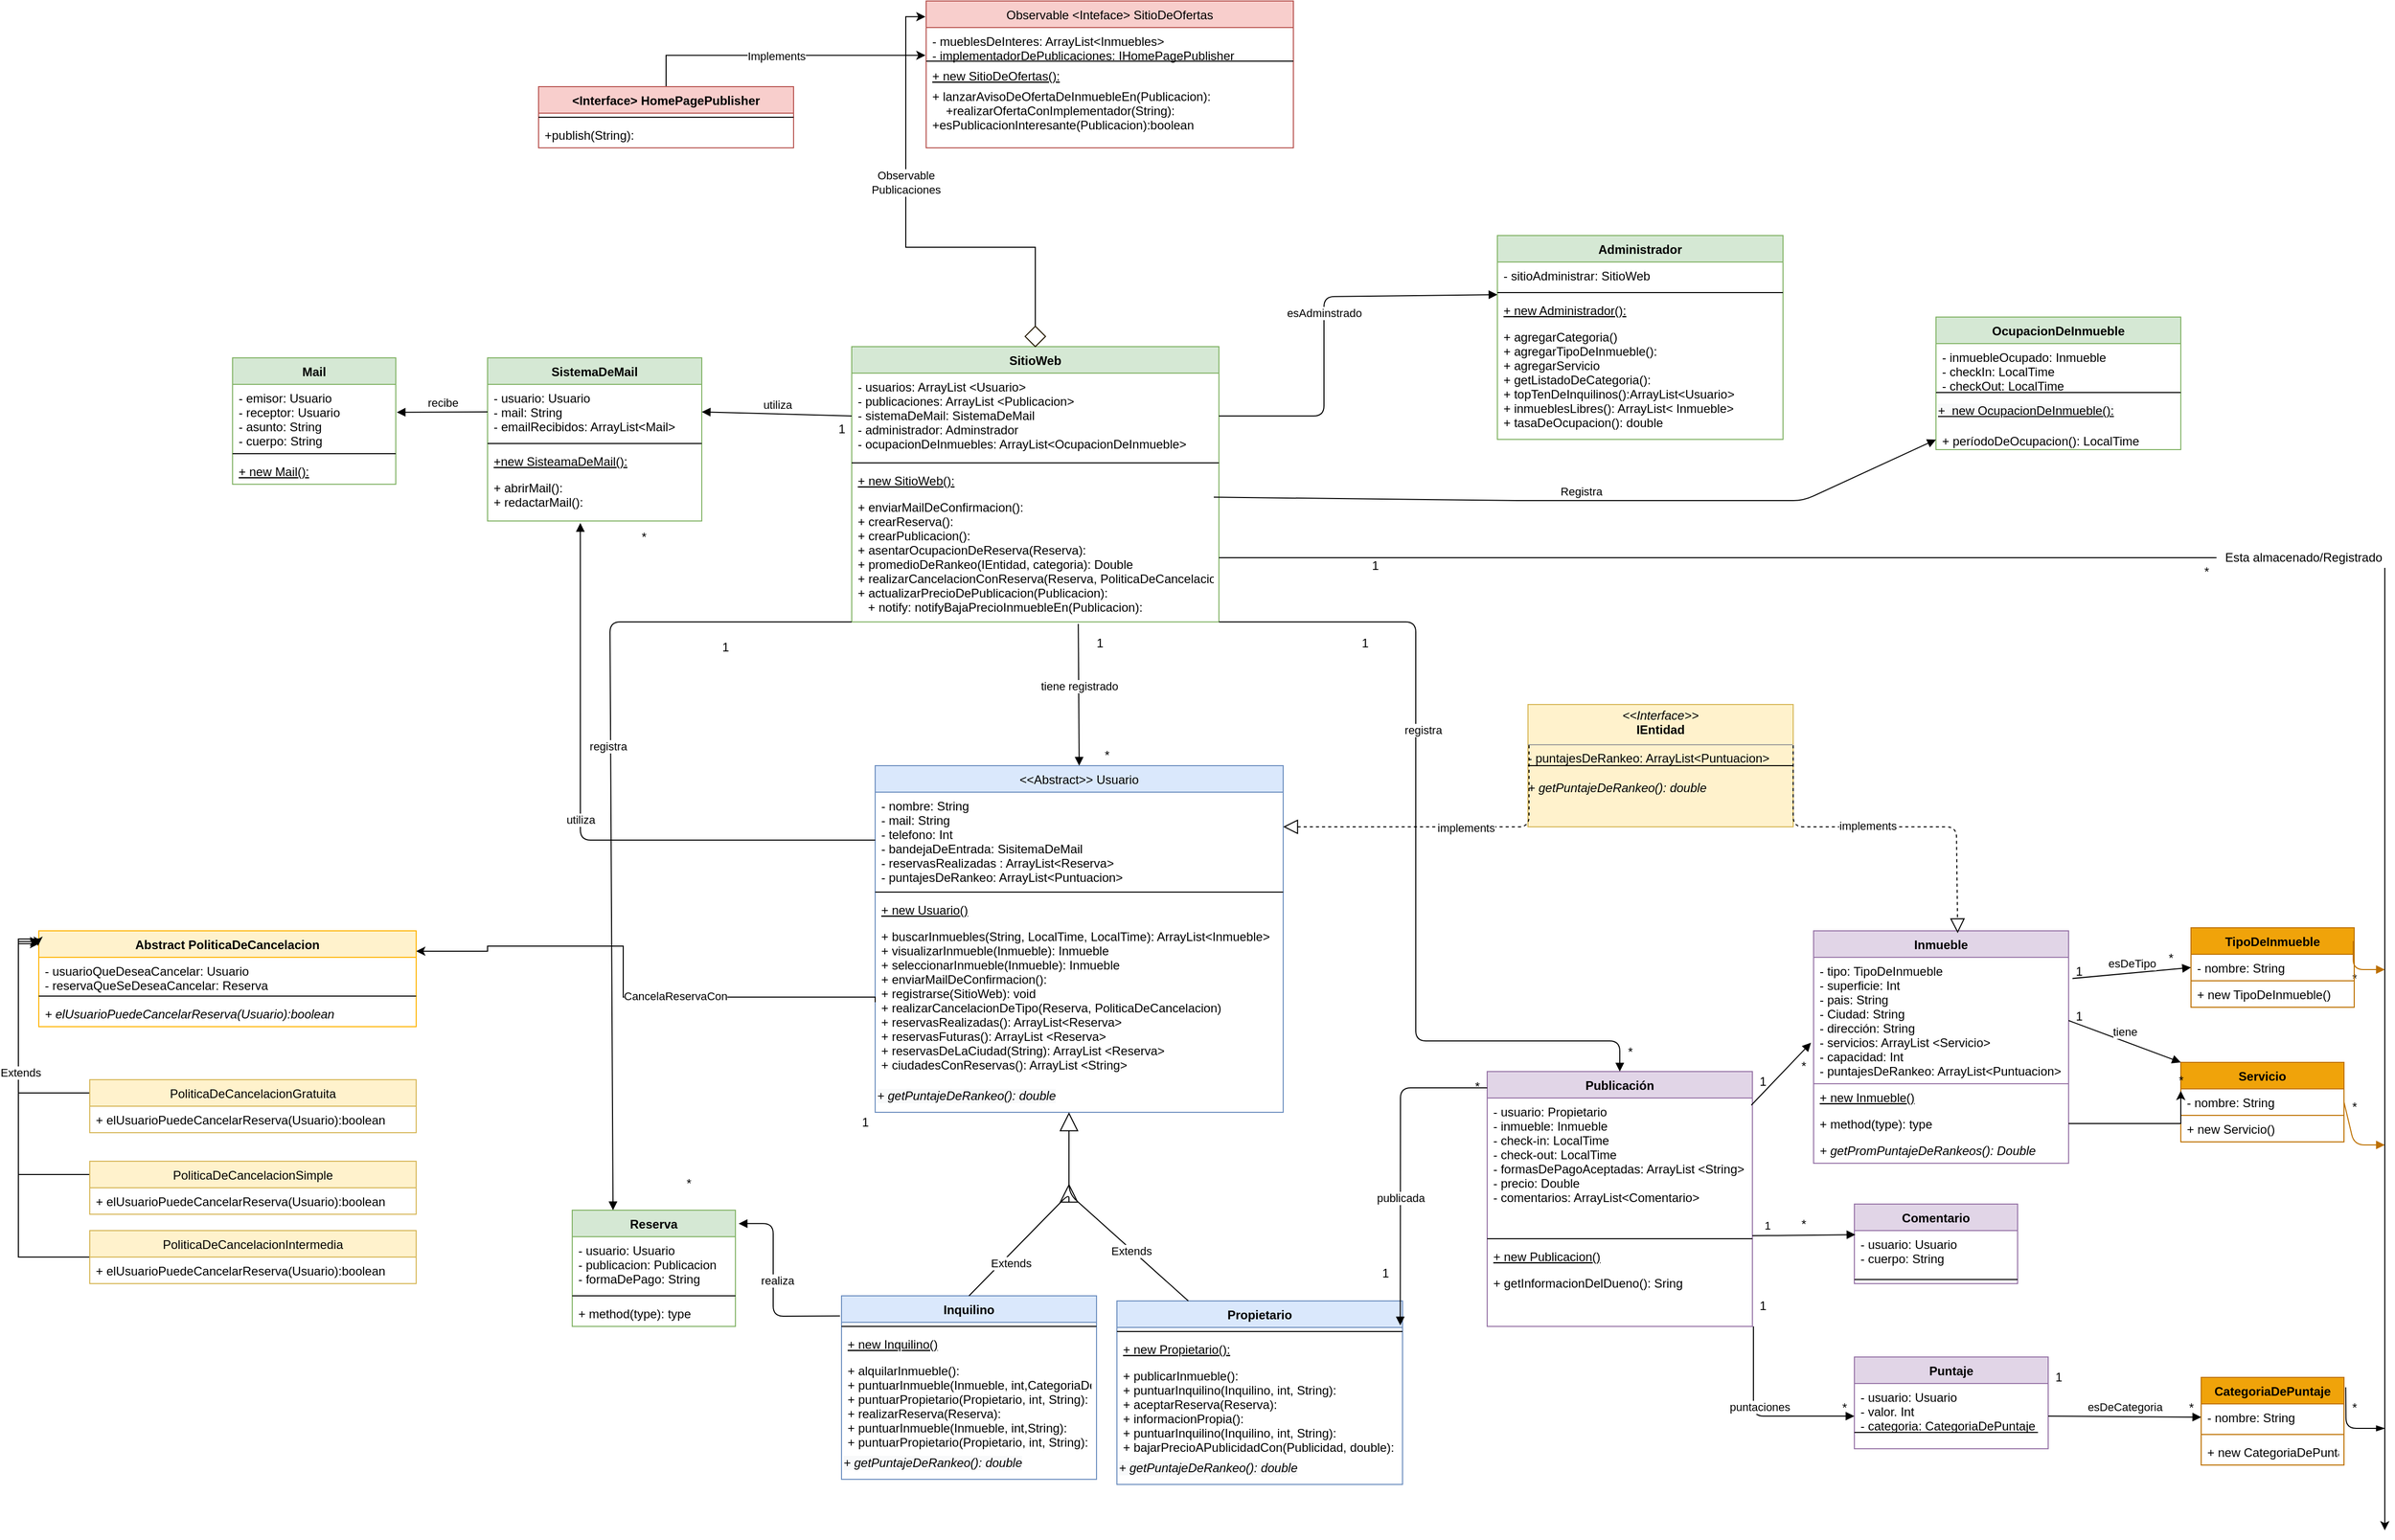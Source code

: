 <mxfile version="14.6.13" type="device"><diagram id="uB23s3NwJfrImTZS66Zz" name="Page-1"><mxGraphModel dx="2986" dy="1729" grid="1" gridSize="10" guides="1" tooltips="1" connect="1" arrows="1" fold="1" page="1" pageScale="1" pageWidth="827" pageHeight="1169" math="0" shadow="0"><root><mxCell id="0"/><mxCell id="1" parent="0"/><mxCell id="x85z5-k90U5LZ10ucAbk-1" value="&lt;&lt;Abstract&gt;&gt; Usuario" style="swimlane;fontStyle=0;align=center;verticalAlign=top;childLayout=stackLayout;horizontal=1;startSize=26;horizontalStack=0;resizeParent=1;resizeParentMax=0;resizeLast=0;collapsible=1;marginBottom=0;fillColor=#dae8fc;strokeColor=#6c8ebf;" parent="1" vertex="1"><mxGeometry x="-680" y="180" width="400" height="340" as="geometry"/></mxCell><mxCell id="x85z5-k90U5LZ10ucAbk-2" value="- nombre: String&#10;- mail: String&#10;- telefono: Int&#10;- bandejaDeEntrada: SisitemaDeMail&#10;- reservasRealizadas : ArrayList&lt;Reserva&gt;&#10;- puntajesDeRankeo: ArrayList&lt;Puntuacion&gt;" style="text;strokeColor=none;fillColor=none;align=left;verticalAlign=top;spacingLeft=4;spacingRight=4;overflow=hidden;rotatable=0;points=[[0,0.5],[1,0.5]];portConstraint=eastwest;" parent="x85z5-k90U5LZ10ucAbk-1" vertex="1"><mxGeometry y="26" width="400" height="94" as="geometry"/></mxCell><mxCell id="x85z5-k90U5LZ10ucAbk-3" value="" style="line;strokeWidth=1;fillColor=none;align=left;verticalAlign=middle;spacingTop=-1;spacingLeft=3;spacingRight=3;rotatable=0;labelPosition=right;points=[];portConstraint=eastwest;" parent="x85z5-k90U5LZ10ucAbk-1" vertex="1"><mxGeometry y="120" width="400" height="8" as="geometry"/></mxCell><mxCell id="x85z5-k90U5LZ10ucAbk-41" value="+ new Usuario()" style="text;strokeColor=none;fillColor=none;align=left;verticalAlign=top;spacingLeft=4;spacingRight=4;overflow=hidden;rotatable=0;points=[[0,0.5],[1,0.5]];portConstraint=eastwest;fontStyle=4" parent="x85z5-k90U5LZ10ucAbk-1" vertex="1"><mxGeometry y="128" width="400" height="26" as="geometry"/></mxCell><mxCell id="x85z5-k90U5LZ10ucAbk-4" value="+ buscarInmuebles(String, LocalTime, LocalTime): ArrayList&lt;Inmueble&gt;&#10;+ visualizarInmueble(Inmueble): Inmueble&#10;+ seleccionarInmueble(Inmueble): Inmueble&#10;+ enviarMailDeConfirmacion():&#10;+ registrarse(SitioWeb): void&#10;+ realizarCancelacionDeTipo(Reserva, PoliticaDeCancelacion)&#10;+ reservasRealizadas(): ArrayList&lt;Reserva&gt;&#10;+ reservasFuturas(): ArrayList &lt;Reserva&gt; &#10;+ reservasDeLaCiudad(String): ArrayList &lt;Reserva&gt;&#10;+ ciudadesConReservas(): ArrayList &lt;String&gt;&#10;" style="text;align=left;verticalAlign=top;spacingLeft=4;spacingRight=4;overflow=hidden;rotatable=0;points=[[0,0.5],[1,0.5]];portConstraint=eastwest;fontStyle=0;" parent="x85z5-k90U5LZ10ucAbk-1" vertex="1"><mxGeometry y="154" width="400" height="156" as="geometry"/></mxCell><mxCell id="BE8EK2p7xxORTafPkoTY-55" value="&lt;i style=&quot;color: rgb(0 , 0 , 0) ; font-family: &amp;#34;helvetica&amp;#34; ; font-size: 12px ; font-weight: 400 ; letter-spacing: normal ; text-align: left ; text-indent: 0px ; text-transform: none ; word-spacing: 0px ; background-color: rgb(248 , 249 , 250)&quot;&gt;+ getPuntajeDeRankeo(): double&lt;/i&gt;" style="text;whiteSpace=wrap;html=1;fontColor=#000000;" parent="x85z5-k90U5LZ10ucAbk-1" vertex="1"><mxGeometry y="310" width="400" height="30" as="geometry"/></mxCell><mxCell id="BE8EK2p7xxORTafPkoTY-32" style="edgeStyle=orthogonalEdgeStyle;rounded=0;orthogonalLoop=1;jettySize=auto;html=1;entryX=-0.002;entryY=0.107;entryDx=0;entryDy=0;entryPerimeter=0;" parent="1" source="x85z5-k90U5LZ10ucAbk-5" target="BE8EK2p7xxORTafPkoTY-22" edge="1"><mxGeometry relative="1" as="geometry"/></mxCell><mxCell id="BE8EK2p7xxORTafPkoTY-33" value="Observable&lt;br&gt;Publicaciones" style="edgeLabel;html=1;align=center;verticalAlign=middle;resizable=0;points=[];" parent="BE8EK2p7xxORTafPkoTY-32" vertex="1" connectable="0"><mxGeometry x="0.228" relative="1" as="geometry"><mxPoint as="offset"/></mxGeometry></mxCell><mxCell id="x85z5-k90U5LZ10ucAbk-5" value="SitioWeb" style="swimlane;fontStyle=1;align=center;verticalAlign=top;childLayout=stackLayout;horizontal=1;startSize=26;horizontalStack=0;resizeParent=1;resizeParentMax=0;resizeLast=0;collapsible=1;marginBottom=0;fillColor=#d5e8d4;strokeColor=#82b366;" parent="1" vertex="1"><mxGeometry x="-703" y="-231" width="360" height="270" as="geometry"/></mxCell><mxCell id="x85z5-k90U5LZ10ucAbk-6" value="- usuarios: ArrayList &lt;Usuario&gt;&#10;- publicaciones: ArrayList &lt;Publicacion&gt;&#10;- sistemaDeMail: SistemaDeMail&#10;- administrador: Adminstrador&#10;- ocupacionDeInmuebles: ArrayList&lt;OcupacionDeInmueble&gt;" style="text;strokeColor=none;fillColor=none;align=left;verticalAlign=top;spacingLeft=4;spacingRight=4;overflow=hidden;rotatable=0;points=[[0,0.5],[1,0.5]];portConstraint=eastwest;" parent="x85z5-k90U5LZ10ucAbk-5" vertex="1"><mxGeometry y="26" width="360" height="84" as="geometry"/></mxCell><mxCell id="x85z5-k90U5LZ10ucAbk-7" value="" style="line;strokeWidth=1;fillColor=none;align=left;verticalAlign=middle;spacingTop=-1;spacingLeft=3;spacingRight=3;rotatable=0;labelPosition=right;points=[];portConstraint=eastwest;" parent="x85z5-k90U5LZ10ucAbk-5" vertex="1"><mxGeometry y="110" width="360" height="8" as="geometry"/></mxCell><mxCell id="x85z5-k90U5LZ10ucAbk-8" value="+ new SitioWeb():" style="text;strokeColor=none;fillColor=none;align=left;verticalAlign=top;spacingLeft=4;spacingRight=4;overflow=hidden;rotatable=0;points=[[0,0.5],[1,0.5]];portConstraint=eastwest;fontStyle=4" parent="x85z5-k90U5LZ10ucAbk-5" vertex="1"><mxGeometry y="118" width="360" height="26" as="geometry"/></mxCell><mxCell id="e5Mt1c2h35ufvOM7VHVD-1" value="+ enviarMailDeConfirmacion():&#10;+ crearReserva():&#10;+ crearPublicacion():&#10;+ asentarOcupacionDeReserva(Reserva):&#10;+ promedioDeRankeo(IEntidad, categoria): Double&#10;+ realizarCancelacionConReserva(Reserva, PoliticaDeCancelacion):&#10;+ actualizarPrecioDePublicacion(Publicacion):&#10;   + notify: notifyBajaPrecioInmuebleEn(Publicacion):" style="text;strokeColor=none;fillColor=none;align=left;verticalAlign=top;spacingLeft=4;spacingRight=4;overflow=hidden;rotatable=0;points=[[0,0.5],[1,0.5]];portConstraint=eastwest;" parent="x85z5-k90U5LZ10ucAbk-5" vertex="1"><mxGeometry y="144" width="360" height="126" as="geometry"/></mxCell><mxCell id="x85z5-k90U5LZ10ucAbk-13" value="Inquilino" style="swimlane;fontStyle=1;align=center;verticalAlign=top;childLayout=stackLayout;horizontal=1;startSize=26;horizontalStack=0;resizeParent=1;resizeParentMax=0;resizeLast=0;collapsible=1;marginBottom=0;fillColor=#dae8fc;strokeColor=#6c8ebf;" parent="1" vertex="1"><mxGeometry x="-713" y="700" width="250" height="180" as="geometry"/></mxCell><mxCell id="x85z5-k90U5LZ10ucAbk-15" value="" style="line;strokeWidth=1;fillColor=none;align=left;verticalAlign=middle;spacingTop=-1;spacingLeft=3;spacingRight=3;rotatable=0;labelPosition=right;points=[];portConstraint=eastwest;" parent="x85z5-k90U5LZ10ucAbk-13" vertex="1"><mxGeometry y="26" width="250" height="8" as="geometry"/></mxCell><mxCell id="x85z5-k90U5LZ10ucAbk-40" value="+ new Inquilino()" style="text;strokeColor=none;fillColor=none;align=left;verticalAlign=top;spacingLeft=4;spacingRight=4;overflow=hidden;rotatable=0;points=[[0,0.5],[1,0.5]];portConstraint=eastwest;fontStyle=4" parent="x85z5-k90U5LZ10ucAbk-13" vertex="1"><mxGeometry y="34" width="250" height="26" as="geometry"/></mxCell><mxCell id="x85z5-k90U5LZ10ucAbk-16" value="+ alquilarInmueble():&#10;+ puntuarInmueble(Inmueble, int,CategoriaDePuntaje):&#10;+ puntuarPropietario(Propietario, int, String):&#10;+ realizarReserva(Reserva):&#10;+ puntuarInmueble(Inmueble, int,String):&#10;+ puntuarPropietario(Propietario, int, String):&#10;" style="text;strokeColor=none;fillColor=none;align=left;verticalAlign=top;spacingLeft=4;spacingRight=4;overflow=hidden;rotatable=0;points=[[0,0.5],[1,0.5]];portConstraint=eastwest;" parent="x85z5-k90U5LZ10ucAbk-13" vertex="1"><mxGeometry y="60" width="250" height="90" as="geometry"/></mxCell><mxCell id="BE8EK2p7xxORTafPkoTY-56" value="&lt;i style=&quot;color: rgb(0 , 0 , 0) ; font-family: &amp;#34;helvetica&amp;#34; ; font-size: 12px ; font-weight: 400 ; letter-spacing: normal ; text-align: left ; text-indent: 0px ; text-transform: none ; word-spacing: 0px ; background-color: rgb(248 , 249 , 250)&quot;&gt;+ getPuntajeDeRankeo(): double&lt;/i&gt;" style="text;whiteSpace=wrap;html=1;fontColor=#000000;" parent="x85z5-k90U5LZ10ucAbk-13" vertex="1"><mxGeometry y="150" width="250" height="30" as="geometry"/></mxCell><mxCell id="x85z5-k90U5LZ10ucAbk-17" value="Propietario" style="swimlane;fontStyle=1;align=center;verticalAlign=top;childLayout=stackLayout;horizontal=1;startSize=26;horizontalStack=0;resizeParent=1;resizeParentMax=0;resizeLast=0;collapsible=1;marginBottom=0;fillColor=#dae8fc;strokeColor=#6c8ebf;" parent="1" vertex="1"><mxGeometry x="-443" y="705" width="280" height="180" as="geometry"/></mxCell><mxCell id="x85z5-k90U5LZ10ucAbk-19" value="" style="line;strokeWidth=1;fillColor=none;align=left;verticalAlign=middle;spacingTop=-1;spacingLeft=3;spacingRight=3;rotatable=0;labelPosition=right;points=[];portConstraint=eastwest;" parent="x85z5-k90U5LZ10ucAbk-17" vertex="1"><mxGeometry y="26" width="280" height="8" as="geometry"/></mxCell><mxCell id="x85z5-k90U5LZ10ucAbk-39" value="+ new Propietario():" style="text;strokeColor=none;fillColor=none;align=left;verticalAlign=top;spacingLeft=4;spacingRight=4;overflow=hidden;rotatable=0;points=[[0,0.5],[1,0.5]];portConstraint=eastwest;fontStyle=4" parent="x85z5-k90U5LZ10ucAbk-17" vertex="1"><mxGeometry y="34" width="280" height="26" as="geometry"/></mxCell><mxCell id="x85z5-k90U5LZ10ucAbk-20" value="+ publicarInmueble():&#10;+ puntuarInquilino(Inquilino, int, String):&#10;+ aceptarReserva(Reserva):&#10;+ informacionPropia():&#10;+ puntuarInquilino(Inquilino, int, String):&#10;+ bajarPrecioAPublicidadCon(Publicidad, double):&#10;" style="text;strokeColor=none;fillColor=none;align=left;verticalAlign=top;spacingLeft=4;spacingRight=4;overflow=hidden;rotatable=0;points=[[0,0.5],[1,0.5]];portConstraint=eastwest;" parent="x85z5-k90U5LZ10ucAbk-17" vertex="1"><mxGeometry y="60" width="280" height="90" as="geometry"/></mxCell><mxCell id="BE8EK2p7xxORTafPkoTY-57" value="&lt;i style=&quot;color: rgb(0 , 0 , 0) ; font-family: &amp;#34;helvetica&amp;#34; ; font-size: 12px ; font-weight: 400 ; letter-spacing: normal ; text-align: left ; text-indent: 0px ; text-transform: none ; word-spacing: 0px ; background-color: rgb(248 , 249 , 250)&quot;&gt;+ getPuntajeDeRankeo(): double&lt;/i&gt;" style="text;whiteSpace=wrap;html=1;fontColor=#000000;" parent="x85z5-k90U5LZ10ucAbk-17" vertex="1"><mxGeometry y="150" width="280" height="30" as="geometry"/></mxCell><mxCell id="x85z5-k90U5LZ10ucAbk-22" value="Publicación" style="swimlane;fontStyle=1;align=center;verticalAlign=top;childLayout=stackLayout;horizontal=1;startSize=26;horizontalStack=0;resizeParent=1;resizeParentMax=0;resizeLast=0;collapsible=1;marginBottom=0;fillColor=#e1d5e7;strokeColor=#9673a6;" parent="1" vertex="1"><mxGeometry x="-80" y="480" width="260" height="250" as="geometry"/></mxCell><mxCell id="x85z5-k90U5LZ10ucAbk-23" value="- usuario: Propietario&#10;- inmueble: Inmueble&#10;- check-in: LocalTime&#10;- check-out: LocalTime&#10;- formasDePagoAceptadas: ArrayList &lt;String&gt;&#10;- precio: Double&#10;- comentarios: ArrayList&lt;Comentario&gt;&#10;" style="text;strokeColor=none;fillColor=none;align=left;verticalAlign=top;spacingLeft=4;spacingRight=4;overflow=hidden;rotatable=0;points=[[0,0.5],[1,0.5]];portConstraint=eastwest;" parent="x85z5-k90U5LZ10ucAbk-22" vertex="1"><mxGeometry y="26" width="260" height="134" as="geometry"/></mxCell><mxCell id="x85z5-k90U5LZ10ucAbk-24" value="" style="line;strokeWidth=1;fillColor=none;align=left;verticalAlign=middle;spacingTop=-1;spacingLeft=3;spacingRight=3;rotatable=0;labelPosition=right;points=[];portConstraint=eastwest;" parent="x85z5-k90U5LZ10ucAbk-22" vertex="1"><mxGeometry y="160" width="260" height="8" as="geometry"/></mxCell><mxCell id="x85z5-k90U5LZ10ucAbk-25" value="+ new Publicacion()" style="text;strokeColor=none;fillColor=none;align=left;verticalAlign=top;spacingLeft=4;spacingRight=4;overflow=hidden;rotatable=0;points=[[0,0.5],[1,0.5]];portConstraint=eastwest;fontStyle=4" parent="x85z5-k90U5LZ10ucAbk-22" vertex="1"><mxGeometry y="168" width="260" height="26" as="geometry"/></mxCell><mxCell id="x85z5-k90U5LZ10ucAbk-38" value="+ getInformacionDelDueno(): Sring&#10;" style="text;strokeColor=none;fillColor=none;align=left;verticalAlign=top;spacingLeft=4;spacingRight=4;overflow=hidden;rotatable=0;points=[[0,0.5],[1,0.5]];portConstraint=eastwest;" parent="x85z5-k90U5LZ10ucAbk-22" vertex="1"><mxGeometry y="194" width="260" height="56" as="geometry"/></mxCell><mxCell id="x85z5-k90U5LZ10ucAbk-30" value="Puntaje" style="swimlane;fontStyle=1;align=center;verticalAlign=top;childLayout=stackLayout;horizontal=1;startSize=26;horizontalStack=0;resizeParent=1;resizeParentMax=0;resizeLast=0;collapsible=1;marginBottom=0;fillColor=#e1d5e7;strokeColor=#9673a6;" parent="1" vertex="1"><mxGeometry x="280" y="760" width="190" height="90" as="geometry"/></mxCell><mxCell id="x85z5-k90U5LZ10ucAbk-31" value="- usuario: Usuario&#10;- valor. Int&#10;- categoria: CategoriaDePuntaje" style="text;strokeColor=#9673a6;align=left;verticalAlign=top;spacingLeft=4;spacingRight=4;overflow=hidden;rotatable=0;points=[[0,0.5],[1,0.5]];portConstraint=eastwest;" parent="x85z5-k90U5LZ10ucAbk-30" vertex="1"><mxGeometry y="26" width="190" height="64" as="geometry"/></mxCell><mxCell id="x85z5-k90U5LZ10ucAbk-44" value="Extends" style="endArrow=block;endSize=16;endFill=0;html=1;exitX=0.5;exitY=0;exitDx=0;exitDy=0;" parent="1" source="x85z5-k90U5LZ10ucAbk-13" edge="1"><mxGeometry x="-0.319" y="-7" width="160" relative="1" as="geometry"><mxPoint x="-310" y="160" as="sourcePoint"/><mxPoint x="-490" y="590" as="targetPoint"/><mxPoint as="offset"/><Array as="points"><mxPoint x="-490" y="600"/></Array></mxGeometry></mxCell><mxCell id="x85z5-k90U5LZ10ucAbk-45" value="Extends" style="endArrow=block;endSize=16;endFill=0;html=1;exitX=0.25;exitY=0;exitDx=0;exitDy=0;" parent="1" source="x85z5-k90U5LZ10ucAbk-17" edge="1"><mxGeometry x="-0.368" y="1" width="160" relative="1" as="geometry"><mxPoint x="-310" y="240" as="sourcePoint"/><mxPoint x="-490" y="520" as="targetPoint"/><mxPoint as="offset"/><Array as="points"><mxPoint x="-490" y="600"/></Array></mxGeometry></mxCell><mxCell id="x85z5-k90U5LZ10ucAbk-46" value="puntaciones" style="html=1;verticalAlign=bottom;endArrow=block;entryX=0;entryY=0.5;entryDx=0;entryDy=0;" parent="1" target="x85z5-k90U5LZ10ucAbk-31" edge="1"><mxGeometry width="80" relative="1" as="geometry"><mxPoint x="181" y="730" as="sourcePoint"/><mxPoint x="430" y="680" as="targetPoint"/><Array as="points"><mxPoint x="181" y="818"/></Array></mxGeometry></mxCell><mxCell id="x85z5-k90U5LZ10ucAbk-49" value="1" style="text;html=1;align=center;verticalAlign=middle;resizable=0;points=[];autosize=1;strokeColor=none;" parent="1" vertex="1"><mxGeometry x="470" y="770" width="20" height="20" as="geometry"/></mxCell><mxCell id="x85z5-k90U5LZ10ucAbk-51" value="1" style="text;html=1;align=center;verticalAlign=middle;resizable=0;points=[];autosize=1;strokeColor=none;" parent="1" vertex="1"><mxGeometry x="180" y="480" width="20" height="20" as="geometry"/></mxCell><mxCell id="x85z5-k90U5LZ10ucAbk-53" value="*" style="text;html=1;align=center;verticalAlign=middle;resizable=0;points=[];autosize=1;strokeColor=none;" parent="1" vertex="1"><mxGeometry x="220" y="465" width="20" height="20" as="geometry"/></mxCell><mxCell id="x85z5-k90U5LZ10ucAbk-55" value="1" style="text;html=1;align=center;verticalAlign=middle;resizable=0;points=[];autosize=1;strokeColor=none;" parent="1" vertex="1"><mxGeometry x="180" y="700" width="20" height="20" as="geometry"/></mxCell><mxCell id="x85z5-k90U5LZ10ucAbk-57" value="publicada" style="html=1;verticalAlign=bottom;endArrow=block;entryX=0.992;entryY=0.133;entryDx=0;entryDy=0;entryPerimeter=0;" parent="1" target="x85z5-k90U5LZ10ucAbk-17" edge="1"><mxGeometry x="0.268" width="80" relative="1" as="geometry"><mxPoint x="-80" y="496" as="sourcePoint"/><mxPoint x="-171" y="493" as="targetPoint"/><Array as="points"><mxPoint x="-165" y="496"/></Array><mxPoint y="1" as="offset"/></mxGeometry></mxCell><mxCell id="x85z5-k90U5LZ10ucAbk-58" value="1" style="text;html=1;align=center;verticalAlign=middle;resizable=0;points=[];autosize=1;strokeColor=none;" parent="1" vertex="1"><mxGeometry x="-190" y="668" width="20" height="20" as="geometry"/></mxCell><mxCell id="x85z5-k90U5LZ10ucAbk-59" value="*" style="text;html=1;align=center;verticalAlign=middle;resizable=0;points=[];autosize=1;strokeColor=none;" parent="1" vertex="1"><mxGeometry x="-100" y="485" width="20" height="20" as="geometry"/></mxCell><mxCell id="x85z5-k90U5LZ10ucAbk-60" value="tiene registrado" style="html=1;verticalAlign=bottom;endArrow=block;entryX=0.5;entryY=0;entryDx=0;entryDy=0;exitX=0.617;exitY=1.016;exitDx=0;exitDy=0;exitPerimeter=0;" parent="1" source="e5Mt1c2h35ufvOM7VHVD-1" target="x85z5-k90U5LZ10ucAbk-1" edge="1"><mxGeometry width="80" relative="1" as="geometry"><mxPoint x="-220" y="110" as="sourcePoint"/><mxPoint x="-240" y="170" as="targetPoint"/></mxGeometry></mxCell><mxCell id="x85z5-k90U5LZ10ucAbk-62" value="registra" style="html=1;verticalAlign=bottom;endArrow=block;exitX=1;exitY=1;exitDx=0;exitDy=0;entryX=0.5;entryY=0;entryDx=0;entryDy=0;" parent="1" source="x85z5-k90U5LZ10ucAbk-5" target="x85z5-k90U5LZ10ucAbk-22" edge="1"><mxGeometry x="-0.262" y="7" width="80" relative="1" as="geometry"><mxPoint x="-220" y="140" as="sourcePoint"/><mxPoint x="-140" y="140" as="targetPoint"/><Array as="points"><mxPoint x="-150" y="39"/><mxPoint x="-150" y="450"/><mxPoint x="50" y="450"/></Array><mxPoint as="offset"/></mxGeometry></mxCell><mxCell id="x85z5-k90U5LZ10ucAbk-64" value="*" style="text;html=1;align=center;verticalAlign=middle;resizable=0;points=[];autosize=1;strokeColor=none;" parent="1" vertex="1"><mxGeometry x="-463" y="160" width="20" height="20" as="geometry"/></mxCell><mxCell id="x85z5-k90U5LZ10ucAbk-67" value="*" style="text;html=1;align=center;verticalAlign=middle;resizable=0;points=[];autosize=1;strokeColor=none;" parent="1" vertex="1"><mxGeometry x="50" y="451" width="20" height="20" as="geometry"/></mxCell><mxCell id="x85z5-k90U5LZ10ucAbk-68" value="SistemaDeMail" style="swimlane;fontStyle=1;align=center;verticalAlign=top;childLayout=stackLayout;horizontal=1;startSize=26;horizontalStack=0;resizeParent=1;resizeParentMax=0;resizeLast=0;collapsible=1;marginBottom=0;fillColor=#d5e8d4;strokeColor=#82b366;" parent="1" vertex="1"><mxGeometry x="-1060" y="-220" width="210" height="160" as="geometry"/></mxCell><mxCell id="x85z5-k90U5LZ10ucAbk-69" value="- usuario: Usuario&#10;- mail: String&#10;- emailRecibidos: ArrayList&lt;Mail&gt;" style="text;strokeColor=none;fillColor=none;align=left;verticalAlign=top;spacingLeft=4;spacingRight=4;overflow=hidden;rotatable=0;points=[[0,0.5],[1,0.5]];portConstraint=eastwest;" parent="x85z5-k90U5LZ10ucAbk-68" vertex="1"><mxGeometry y="26" width="210" height="54" as="geometry"/></mxCell><mxCell id="x85z5-k90U5LZ10ucAbk-70" value="" style="line;strokeWidth=1;fillColor=none;align=left;verticalAlign=middle;spacingTop=-1;spacingLeft=3;spacingRight=3;rotatable=0;labelPosition=right;points=[];portConstraint=eastwest;" parent="x85z5-k90U5LZ10ucAbk-68" vertex="1"><mxGeometry y="80" width="210" height="8" as="geometry"/></mxCell><mxCell id="x85z5-k90U5LZ10ucAbk-71" value="+new SisteamaDeMail():" style="text;strokeColor=none;fillColor=none;align=left;verticalAlign=top;spacingLeft=4;spacingRight=4;overflow=hidden;rotatable=0;points=[[0,0.5],[1,0.5]];portConstraint=eastwest;fontStyle=4" parent="x85z5-k90U5LZ10ucAbk-68" vertex="1"><mxGeometry y="88" width="210" height="26" as="geometry"/></mxCell><mxCell id="x85z5-k90U5LZ10ucAbk-72" value="+ abrirMail():&#10;+ redactarMail():" style="text;strokeColor=none;fillColor=none;align=left;verticalAlign=top;spacingLeft=4;spacingRight=4;overflow=hidden;rotatable=0;points=[[0,0.5],[1,0.5]];portConstraint=eastwest;" parent="x85z5-k90U5LZ10ucAbk-68" vertex="1"><mxGeometry y="114" width="210" height="46" as="geometry"/></mxCell><mxCell id="x85z5-k90U5LZ10ucAbk-73" value="Mail" style="swimlane;fontStyle=1;align=center;verticalAlign=top;childLayout=stackLayout;horizontal=1;startSize=26;horizontalStack=0;resizeParent=1;resizeParentMax=0;resizeLast=0;collapsible=1;marginBottom=0;fillColor=#d5e8d4;strokeColor=#82b366;" parent="1" vertex="1"><mxGeometry x="-1310" y="-220" width="160" height="124" as="geometry"/></mxCell><mxCell id="x85z5-k90U5LZ10ucAbk-74" value="- emisor: Usuario&#10;- receptor: Usuario&#10;- asunto: String&#10;- cuerpo: String" style="text;strokeColor=none;fillColor=none;align=left;verticalAlign=top;spacingLeft=4;spacingRight=4;overflow=hidden;rotatable=0;points=[[0,0.5],[1,0.5]];portConstraint=eastwest;" parent="x85z5-k90U5LZ10ucAbk-73" vertex="1"><mxGeometry y="26" width="160" height="64" as="geometry"/></mxCell><mxCell id="x85z5-k90U5LZ10ucAbk-75" value="" style="line;strokeWidth=1;fillColor=none;align=left;verticalAlign=middle;spacingTop=-1;spacingLeft=3;spacingRight=3;rotatable=0;labelPosition=right;points=[];portConstraint=eastwest;" parent="x85z5-k90U5LZ10ucAbk-73" vertex="1"><mxGeometry y="90" width="160" height="8" as="geometry"/></mxCell><mxCell id="x85z5-k90U5LZ10ucAbk-76" value="+ new Mail():" style="text;strokeColor=none;fillColor=none;align=left;verticalAlign=top;spacingLeft=4;spacingRight=4;overflow=hidden;rotatable=0;points=[[0,0.5],[1,0.5]];portConstraint=eastwest;fontStyle=4" parent="x85z5-k90U5LZ10ucAbk-73" vertex="1"><mxGeometry y="98" width="160" height="26" as="geometry"/></mxCell><mxCell id="x85z5-k90U5LZ10ucAbk-77" value="utiliza" style="html=1;verticalAlign=bottom;endArrow=block;exitX=0;exitY=0.5;exitDx=0;exitDy=0;entryX=0.433;entryY=1.043;entryDx=0;entryDy=0;entryPerimeter=0;" parent="1" source="x85z5-k90U5LZ10ucAbk-2" target="x85z5-k90U5LZ10ucAbk-72" edge="1"><mxGeometry width="80" relative="1" as="geometry"><mxPoint x="-420" y="230" as="sourcePoint"/><mxPoint x="-340" y="230" as="targetPoint"/><Array as="points"><mxPoint x="-969" y="253"/></Array></mxGeometry></mxCell><mxCell id="x85z5-k90U5LZ10ucAbk-78" value="1" style="text;html=1;align=center;verticalAlign=middle;resizable=0;points=[];autosize=1;strokeColor=none;" parent="1" vertex="1"><mxGeometry x="-837" y="54" width="20" height="20" as="geometry"/></mxCell><mxCell id="x85z5-k90U5LZ10ucAbk-80" value="utiliza" style="html=1;verticalAlign=bottom;endArrow=block;exitX=0;exitY=0.5;exitDx=0;exitDy=0;entryX=1;entryY=0.5;entryDx=0;entryDy=0;" parent="1" source="x85z5-k90U5LZ10ucAbk-6" target="x85z5-k90U5LZ10ucAbk-69" edge="1"><mxGeometry width="80" relative="1" as="geometry"><mxPoint x="-460" y="150" as="sourcePoint"/><mxPoint x="-380" y="150" as="targetPoint"/></mxGeometry></mxCell><mxCell id="x85z5-k90U5LZ10ucAbk-81" value="1" style="text;html=1;align=center;verticalAlign=middle;resizable=0;points=[];autosize=1;strokeColor=none;" parent="1" vertex="1"><mxGeometry x="-723" y="-160" width="20" height="20" as="geometry"/></mxCell><mxCell id="x85z5-k90U5LZ10ucAbk-83" value="recibe" style="html=1;verticalAlign=bottom;endArrow=block;exitX=0;exitY=0.5;exitDx=0;exitDy=0;entryX=1.006;entryY=0.428;entryDx=0;entryDy=0;entryPerimeter=0;" parent="1" source="x85z5-k90U5LZ10ucAbk-69" target="x85z5-k90U5LZ10ucAbk-74" edge="1"><mxGeometry width="80" relative="1" as="geometry"><mxPoint x="-1087" y="64" as="sourcePoint"/><mxPoint x="-1007" y="64" as="targetPoint"/></mxGeometry></mxCell><mxCell id="x85z5-k90U5LZ10ucAbk-85" value="*" style="text;html=1;align=center;verticalAlign=middle;resizable=0;points=[];autosize=1;strokeColor=none;" parent="1" vertex="1"><mxGeometry x="-917" y="-54" width="20" height="20" as="geometry"/></mxCell><mxCell id="e5Mt1c2h35ufvOM7VHVD-2" value="Reserva" style="swimlane;fontStyle=1;align=center;verticalAlign=top;childLayout=stackLayout;horizontal=1;startSize=26;horizontalStack=0;resizeParent=1;resizeParentMax=0;resizeLast=0;collapsible=1;marginBottom=0;fillColor=#d5e8d4;strokeColor=#82b366;" parent="1" vertex="1"><mxGeometry x="-977" y="616" width="160" height="114" as="geometry"/></mxCell><mxCell id="e5Mt1c2h35ufvOM7VHVD-3" value="- usuario: Usuario&#10;- publicacion: Publicacion&#10;- formaDePago: String&#10; " style="text;strokeColor=none;fillColor=none;align=left;verticalAlign=top;spacingLeft=4;spacingRight=4;overflow=hidden;rotatable=0;points=[[0,0.5],[1,0.5]];portConstraint=eastwest;" parent="e5Mt1c2h35ufvOM7VHVD-2" vertex="1"><mxGeometry y="26" width="160" height="54" as="geometry"/></mxCell><mxCell id="e5Mt1c2h35ufvOM7VHVD-4" value="" style="line;strokeWidth=1;fillColor=none;align=left;verticalAlign=middle;spacingTop=-1;spacingLeft=3;spacingRight=3;rotatable=0;labelPosition=right;points=[];portConstraint=eastwest;" parent="e5Mt1c2h35ufvOM7VHVD-2" vertex="1"><mxGeometry y="80" width="160" height="8" as="geometry"/></mxCell><mxCell id="e5Mt1c2h35ufvOM7VHVD-5" value="+ method(type): type" style="text;strokeColor=none;fillColor=none;align=left;verticalAlign=top;spacingLeft=4;spacingRight=4;overflow=hidden;rotatable=0;points=[[0,0.5],[1,0.5]];portConstraint=eastwest;" parent="e5Mt1c2h35ufvOM7VHVD-2" vertex="1"><mxGeometry y="88" width="160" height="26" as="geometry"/></mxCell><mxCell id="e5Mt1c2h35ufvOM7VHVD-7" value="realiza" style="html=1;verticalAlign=bottom;endArrow=block;exitX=-0.006;exitY=0.11;exitDx=0;exitDy=0;exitPerimeter=0;entryX=1.02;entryY=0.116;entryDx=0;entryDy=0;entryPerimeter=0;" parent="1" source="x85z5-k90U5LZ10ucAbk-13" target="e5Mt1c2h35ufvOM7VHVD-2" edge="1"><mxGeometry x="-0.038" y="-4" width="80" relative="1" as="geometry"><mxPoint x="-550" y="375" as="sourcePoint"/><mxPoint x="-470" y="375" as="targetPoint"/><mxPoint as="offset"/><Array as="points"><mxPoint x="-780" y="720"/><mxPoint x="-780" y="629"/></Array></mxGeometry></mxCell><mxCell id="e5Mt1c2h35ufvOM7VHVD-8" value="1" style="text;html=1;align=center;verticalAlign=middle;resizable=0;points=[];autosize=1;strokeColor=none;" parent="1" vertex="1"><mxGeometry x="-700" y="520" width="20" height="20" as="geometry"/></mxCell><mxCell id="e5Mt1c2h35ufvOM7VHVD-10" value="registra" style="html=1;verticalAlign=bottom;endArrow=block;entryX=0.25;entryY=0;entryDx=0;entryDy=0;exitX=0;exitY=1;exitDx=0;exitDy=0;" parent="1" source="x85z5-k90U5LZ10ucAbk-5" target="e5Mt1c2h35ufvOM7VHVD-2" edge="1"><mxGeometry x="-0.095" y="-3" width="80" relative="1" as="geometry"><mxPoint x="-450" y="290" as="sourcePoint"/><mxPoint x="-700" y="340" as="targetPoint"/><Array as="points"><mxPoint x="-867" y="39"/><mxPoint x="-940" y="39"/></Array><mxPoint y="-1" as="offset"/></mxGeometry></mxCell><mxCell id="e5Mt1c2h35ufvOM7VHVD-12" value="*" style="text;html=1;align=center;verticalAlign=middle;resizable=0;points=[];autosize=1;strokeColor=none;" parent="1" vertex="1"><mxGeometry x="-873" y="580" width="20" height="20" as="geometry"/></mxCell><mxCell id="pH8q3A09IOBsUjcgpzf7-15" value="CategoriaDePuntaje" style="swimlane;fontStyle=1;align=center;verticalAlign=top;childLayout=stackLayout;horizontal=1;startSize=26;horizontalStack=0;resizeParent=1;resizeParentMax=0;resizeLast=0;collapsible=1;marginBottom=0;fillColor=#f0a30a;strokeColor=#BD7000;fontColor=#000000;" parent="1" vertex="1"><mxGeometry x="620" y="780" width="140" height="86" as="geometry"/></mxCell><mxCell id="pH8q3A09IOBsUjcgpzf7-16" value="- nombre: String" style="text;strokeColor=none;fillColor=none;align=left;verticalAlign=top;spacingLeft=4;spacingRight=4;overflow=hidden;rotatable=0;points=[[0,0.5],[1,0.5]];portConstraint=eastwest;" parent="pH8q3A09IOBsUjcgpzf7-15" vertex="1"><mxGeometry y="26" width="140" height="26" as="geometry"/></mxCell><mxCell id="pH8q3A09IOBsUjcgpzf7-17" value="" style="line;strokeWidth=1;fillColor=#f0a30a;align=left;verticalAlign=middle;spacingTop=-1;spacingLeft=3;spacingRight=3;rotatable=0;labelPosition=right;points=[];portConstraint=eastwest;strokeColor=#BD7000;fontColor=#000000;" parent="pH8q3A09IOBsUjcgpzf7-15" vertex="1"><mxGeometry y="52" width="140" height="8" as="geometry"/></mxCell><mxCell id="pH8q3A09IOBsUjcgpzf7-18" value="+ new CategoriaDePuntaje" style="text;strokeColor=none;fillColor=none;align=left;verticalAlign=top;spacingLeft=4;spacingRight=4;overflow=hidden;rotatable=0;points=[[0,0.5],[1,0.5]];portConstraint=eastwest;" parent="pH8q3A09IOBsUjcgpzf7-15" vertex="1"><mxGeometry y="60" width="140" height="26" as="geometry"/></mxCell><mxCell id="pH8q3A09IOBsUjcgpzf7-19" value="esDeCategoria" style="html=1;verticalAlign=bottom;endArrow=block;exitX=1;exitY=0.5;exitDx=0;exitDy=0;entryX=0;entryY=0.5;entryDx=0;entryDy=0;" parent="1" source="x85z5-k90U5LZ10ucAbk-31" target="pH8q3A09IOBsUjcgpzf7-16" edge="1"><mxGeometry width="80" relative="1" as="geometry"><mxPoint x="430" y="670" as="sourcePoint"/><mxPoint x="510" y="670" as="targetPoint"/></mxGeometry></mxCell><mxCell id="pH8q3A09IOBsUjcgpzf7-20" value="*" style="text;html=1;align=center;verticalAlign=middle;resizable=0;points=[];autosize=1;strokeColor=none;" parent="1" vertex="1"><mxGeometry x="600" y="800" width="20" height="20" as="geometry"/></mxCell><mxCell id="pH8q3A09IOBsUjcgpzf7-22" value="Administrador" style="swimlane;fontStyle=1;align=center;verticalAlign=top;childLayout=stackLayout;horizontal=1;startSize=26;horizontalStack=0;resizeParent=1;resizeParentMax=0;resizeLast=0;collapsible=1;marginBottom=0;fillColor=#d5e8d4;strokeColor=#82b366;" parent="1" vertex="1"><mxGeometry x="-70" y="-340" width="280" height="200" as="geometry"/></mxCell><mxCell id="pH8q3A09IOBsUjcgpzf7-23" value="- sitioAdministrar: SitioWeb" style="text;strokeColor=none;fillColor=none;align=left;verticalAlign=top;spacingLeft=4;spacingRight=4;overflow=hidden;rotatable=0;points=[[0,0.5],[1,0.5]];portConstraint=eastwest;" parent="pH8q3A09IOBsUjcgpzf7-22" vertex="1"><mxGeometry y="26" width="280" height="26" as="geometry"/></mxCell><mxCell id="pH8q3A09IOBsUjcgpzf7-24" value="" style="line;strokeWidth=1;fillColor=none;align=left;verticalAlign=middle;spacingTop=-1;spacingLeft=3;spacingRight=3;rotatable=0;labelPosition=right;points=[];portConstraint=eastwest;" parent="pH8q3A09IOBsUjcgpzf7-22" vertex="1"><mxGeometry y="52" width="280" height="8" as="geometry"/></mxCell><mxCell id="pH8q3A09IOBsUjcgpzf7-25" value="+ new Administrador():" style="text;strokeColor=none;fillColor=none;align=left;verticalAlign=top;spacingLeft=4;spacingRight=4;overflow=hidden;rotatable=0;points=[[0,0.5],[1,0.5]];portConstraint=eastwest;fontStyle=4" parent="pH8q3A09IOBsUjcgpzf7-22" vertex="1"><mxGeometry y="60" width="280" height="26" as="geometry"/></mxCell><mxCell id="pH8q3A09IOBsUjcgpzf7-26" value="+ agregarCategoria()&#10;+ agregarTipoDeInmueble():&#10;+ agregarServicio&#10;+ getListadoDeCategoria():&#10;+ topTenDeInquilinos():ArrayList&lt;Usuario&gt;&#10;+ inmueblesLibres(): ArrayList&lt; Inmueble&gt;&#10;+ tasaDeOcupacion(): double" style="text;strokeColor=none;fillColor=none;align=left;verticalAlign=top;spacingLeft=4;spacingRight=4;overflow=hidden;rotatable=0;points=[[0,0.5],[1,0.5]];portConstraint=eastwest;" parent="pH8q3A09IOBsUjcgpzf7-22" vertex="1"><mxGeometry y="86" width="280" height="114" as="geometry"/></mxCell><mxCell id="pH8q3A09IOBsUjcgpzf7-27" value="esAdminstrado" style="html=1;verticalAlign=bottom;endArrow=block;exitX=1;exitY=0.5;exitDx=0;exitDy=0;entryX=0;entryY=0.75;entryDx=0;entryDy=0;entryPerimeter=0;" parent="1" source="x85z5-k90U5LZ10ucAbk-6" target="pH8q3A09IOBsUjcgpzf7-24" edge="1"><mxGeometry width="80" relative="1" as="geometry"><mxPoint x="-170" y="20" as="sourcePoint"/><mxPoint x="-90" y="20" as="targetPoint"/><Array as="points"><mxPoint x="-240" y="-163"/><mxPoint x="-240" y="-280"/></Array></mxGeometry></mxCell><mxCell id="pH8q3A09IOBsUjcgpzf7-28" value="1" style="text;html=1;align=center;verticalAlign=middle;resizable=0;points=[];autosize=1;strokeColor=none;" parent="1" vertex="1"><mxGeometry x="-200" y="-26" width="20" height="20" as="geometry"/></mxCell><mxCell id="pH8q3A09IOBsUjcgpzf7-29" value="1" style="text;html=1;align=center;verticalAlign=middle;resizable=0;points=[];autosize=1;strokeColor=none;" parent="1" vertex="1"><mxGeometry x="-210" y="50" width="20" height="20" as="geometry"/></mxCell><mxCell id="a0klsVdp2cq1chflAg1e-1" value="" style="endArrow=none;html=1;entryX=1;entryY=0.5;entryDx=0;entryDy=0;startArrow=none;" parent="1" source="a0klsVdp2cq1chflAg1e-5" target="e5Mt1c2h35ufvOM7VHVD-1" edge="1"><mxGeometry width="50" height="50" relative="1" as="geometry"><mxPoint x="800" y="890" as="sourcePoint"/><mxPoint x="-190" y="110" as="targetPoint"/><Array as="points"/></mxGeometry></mxCell><mxCell id="a0klsVdp2cq1chflAg1e-2" value="" style="endArrow=none;html=1;entryX=1.012;entryY=0.114;entryDx=0;entryDy=0;startArrow=blockThin;startFill=1;entryPerimeter=0;" parent="1" target="pH8q3A09IOBsUjcgpzf7-15" edge="1"><mxGeometry width="50" height="50" relative="1" as="geometry"><mxPoint x="800" y="830" as="sourcePoint"/><mxPoint x="680" y="640" as="targetPoint"/><Array as="points"><mxPoint x="762" y="830"/></Array></mxGeometry></mxCell><mxCell id="a0klsVdp2cq1chflAg1e-7" value="*" style="text;html=1;align=center;verticalAlign=middle;resizable=0;points=[];autosize=1;fontColor=#000000;" parent="1" vertex="1"><mxGeometry x="760" y="505" width="20" height="20" as="geometry"/></mxCell><mxCell id="a0klsVdp2cq1chflAg1e-8" value="*" style="text;html=1;align=center;verticalAlign=middle;resizable=0;points=[];autosize=1;strokeColor=none;" parent="1" vertex="1"><mxGeometry x="760" y="800" width="20" height="20" as="geometry"/></mxCell><mxCell id="a0klsVdp2cq1chflAg1e-9" value="*" style="text;html=1;align=center;verticalAlign=middle;resizable=0;points=[];autosize=1;fontColor=#000000;" parent="1" vertex="1"><mxGeometry x="760" y="379" width="20" height="20" as="geometry"/></mxCell><mxCell id="IkNunwiOM7-STj_NPtbw-2" value="OcupacionDeInmueble" style="swimlane;fontStyle=1;align=center;verticalAlign=top;childLayout=stackLayout;horizontal=1;startSize=26;horizontalStack=0;resizeParent=1;resizeParentMax=0;resizeLast=0;collapsible=1;marginBottom=0;fillColor=#d5e8d4;strokeColor=#82b366;" parent="1" vertex="1"><mxGeometry x="360" y="-260" width="240" height="130" as="geometry"/></mxCell><mxCell id="IkNunwiOM7-STj_NPtbw-6" value="- inmuebleOcupado: Inmueble&#10;- checkIn: LocalTime&#10;- checkOut: LocalTime" style="text;strokeColor=none;fillColor=none;align=left;verticalAlign=top;spacingLeft=4;spacingRight=4;overflow=hidden;rotatable=0;points=[[0,0.5],[1,0.5]];portConstraint=eastwest;fontStyle=0" parent="IkNunwiOM7-STj_NPtbw-2" vertex="1"><mxGeometry y="26" width="240" height="44" as="geometry"/></mxCell><mxCell id="IkNunwiOM7-STj_NPtbw-3" value="" style="line;strokeWidth=1;fillColor=none;align=left;verticalAlign=middle;spacingTop=-1;spacingLeft=3;spacingRight=3;rotatable=0;labelPosition=right;points=[];portConstraint=eastwest;" parent="IkNunwiOM7-STj_NPtbw-2" vertex="1"><mxGeometry y="70" width="240" height="8" as="geometry"/></mxCell><mxCell id="IkNunwiOM7-STj_NPtbw-11" value="&lt;span style=&quot;color: rgb(0 , 0 , 0) ; font-family: &amp;#34;helvetica&amp;#34; ; font-size: 12px ; font-style: normal ; font-weight: 400 ; letter-spacing: normal ; text-align: left ; text-indent: 0px ; text-transform: none ; word-spacing: 0px ; background-color: rgb(248 , 249 , 250) ; display: inline ; float: none&quot;&gt;&lt;u&gt;+&amp;nbsp; new OcupacionDeInmueble():&lt;/u&gt;&lt;/span&gt;" style="text;whiteSpace=wrap;html=1;" parent="IkNunwiOM7-STj_NPtbw-2" vertex="1"><mxGeometry y="78" width="240" height="30" as="geometry"/></mxCell><mxCell id="IkNunwiOM7-STj_NPtbw-4" value="+ períodoDeOcupacion(): LocalTime" style="text;strokeColor=none;fillColor=none;align=left;verticalAlign=top;spacingLeft=4;spacingRight=4;overflow=hidden;rotatable=0;points=[[0,0.5],[1,0.5]];portConstraint=eastwest;fontStyle=0" parent="IkNunwiOM7-STj_NPtbw-2" vertex="1"><mxGeometry y="108" width="240" height="22" as="geometry"/></mxCell><mxCell id="IkNunwiOM7-STj_NPtbw-10" value="Registra" style="html=1;verticalAlign=bottom;endArrow=block;exitX=0.986;exitY=0.029;exitDx=0;exitDy=0;exitPerimeter=0;" parent="1" source="e5Mt1c2h35ufvOM7VHVD-1" target="IkNunwiOM7-STj_NPtbw-2" edge="1"><mxGeometry width="80" relative="1" as="geometry"><mxPoint x="-210" y="-2" as="sourcePoint"/><mxPoint x="-100" y="124" as="targetPoint"/><Array as="points"><mxPoint x="-50" y="-80"/><mxPoint x="230" y="-80"/></Array></mxGeometry></mxCell><mxCell id="73tCTFMvCkVV9i3kHA5f-30" style="edgeStyle=orthogonalEdgeStyle;rounded=0;orthogonalLoop=1;jettySize=auto;html=1;exitX=0;exitY=0.5;exitDx=0;exitDy=0;" parent="1" source="x85z5-k90U5LZ10ucAbk-4" edge="1"><mxGeometry relative="1" as="geometry"><mxPoint x="-668.15" y="407" as="sourcePoint"/><mxPoint x="-1130" y="362" as="targetPoint"/><Array as="points"><mxPoint x="-680" y="407"/><mxPoint x="-927" y="407"/><mxPoint x="-927" y="357"/><mxPoint x="-1060" y="357"/><mxPoint x="-1060" y="362"/></Array></mxGeometry></mxCell><mxCell id="73tCTFMvCkVV9i3kHA5f-31" value="CancelaReservaCon" style="edgeLabel;html=1;align=center;verticalAlign=middle;resizable=0;points=[];" parent="73tCTFMvCkVV9i3kHA5f-30" vertex="1" connectable="0"><mxGeometry x="-0.507" y="8" relative="1" as="geometry"><mxPoint x="-76" y="-9" as="offset"/></mxGeometry></mxCell><mxCell id="73tCTFMvCkVV9i3kHA5f-70" value="&lt;p style=&quot;margin: 0px ; margin-top: 4px ; text-align: center&quot;&gt;&lt;i&gt;&amp;lt;&amp;lt;Interface&amp;gt;&amp;gt;&lt;/i&gt;&lt;br&gt;&lt;b&gt;IEntidad&lt;/b&gt;&lt;/p&gt;&lt;hr size=&quot;1&quot;&gt;&lt;p style=&quot;margin: 0px ; margin-left: 4px&quot;&gt;&lt;/p&gt;- puntajesDeRankeo: ArrayList&amp;lt;Puntuacion&amp;gt;&lt;br&gt;&lt;span&gt;&lt;br&gt;&lt;i&gt;+ getPuntajeDeRankeo(): double&lt;/i&gt;&lt;br&gt;&lt;/span&gt;" style="verticalAlign=top;align=left;overflow=fill;fontSize=12;fontFamily=Helvetica;html=1;fillColor=#fff2cc;strokeColor=#d6b656;" parent="1" vertex="1"><mxGeometry x="-40" y="120" width="260" height="120" as="geometry"/></mxCell><mxCell id="73tCTFMvCkVV9i3kHA5f-71" value="Inmueble" style="swimlane;fontStyle=1;align=center;verticalAlign=top;childLayout=stackLayout;horizontal=1;startSize=26;horizontalStack=0;resizeParent=1;resizeParentMax=0;resizeLast=0;collapsible=1;marginBottom=0;fillColor=#e1d5e7;strokeColor=#9673a6;" parent="1" vertex="1"><mxGeometry x="240" y="342" width="250" height="228" as="geometry"/></mxCell><mxCell id="73tCTFMvCkVV9i3kHA5f-72" value="- tipo: TipoDeInmueble&#10;- superficie: Int&#10;- pais: String&#10;- Ciudad: String&#10;- dirección: String&#10;- servicios: ArrayList &lt;Servicio&gt;&#10;- capacidad: Int&#10;- puntajesDeRankeo: ArrayList&lt;Puntuacion&gt;" style="text;strokeColor=#9673a6;align=left;verticalAlign=top;spacingLeft=4;spacingRight=4;overflow=hidden;rotatable=0;points=[[0,0.5],[1,0.5]];portConstraint=eastwest;" parent="73tCTFMvCkVV9i3kHA5f-71" vertex="1"><mxGeometry y="26" width="250" height="124" as="geometry"/></mxCell><mxCell id="73tCTFMvCkVV9i3kHA5f-74" value="+ new Inmueble()" style="text;strokeColor=none;fillColor=none;align=left;verticalAlign=top;spacingLeft=4;spacingRight=4;overflow=hidden;rotatable=0;points=[[0,0.5],[1,0.5]];portConstraint=eastwest;fontStyle=4" parent="73tCTFMvCkVV9i3kHA5f-71" vertex="1"><mxGeometry y="150" width="250" height="26" as="geometry"/></mxCell><mxCell id="73tCTFMvCkVV9i3kHA5f-75" value="+ method(type): type" style="text;strokeColor=none;fillColor=none;align=left;verticalAlign=top;spacingLeft=4;spacingRight=4;overflow=hidden;rotatable=0;points=[[0,0.5],[1,0.5]];portConstraint=eastwest;" parent="73tCTFMvCkVV9i3kHA5f-71" vertex="1"><mxGeometry y="176" width="250" height="26" as="geometry"/></mxCell><mxCell id="73tCTFMvCkVV9i3kHA5f-115" value="+ getPromPuntajeDeRankeos(): Double" style="text;strokeColor=none;fillColor=none;align=left;verticalAlign=top;spacingLeft=4;spacingRight=4;overflow=hidden;rotatable=0;points=[[0,0.5],[1,0.5]];portConstraint=eastwest;fontStyle=2" parent="73tCTFMvCkVV9i3kHA5f-71" vertex="1"><mxGeometry y="202" width="250" height="26" as="geometry"/></mxCell><mxCell id="73tCTFMvCkVV9i3kHA5f-76" value="Comentario" style="swimlane;fontStyle=1;align=center;verticalAlign=top;childLayout=stackLayout;horizontal=1;startSize=26;horizontalStack=0;resizeParent=1;resizeParentMax=0;resizeLast=0;collapsible=1;marginBottom=0;fillColor=#e1d5e7;strokeColor=#9673a6;" parent="1" vertex="1"><mxGeometry x="280" y="610" width="160" height="78" as="geometry"/></mxCell><mxCell id="73tCTFMvCkVV9i3kHA5f-77" value="- usuario: Usuario&#10;- cuerpo: String" style="text;strokeColor=none;fillColor=none;align=left;verticalAlign=top;spacingLeft=4;spacingRight=4;overflow=hidden;rotatable=0;points=[[0,0.5],[1,0.5]];portConstraint=eastwest;" parent="73tCTFMvCkVV9i3kHA5f-76" vertex="1"><mxGeometry y="26" width="160" height="44" as="geometry"/></mxCell><mxCell id="73tCTFMvCkVV9i3kHA5f-78" value="" style="line;strokeWidth=1;fillColor=none;align=left;verticalAlign=middle;spacingTop=-1;spacingLeft=3;spacingRight=3;rotatable=0;labelPosition=right;points=[];portConstraint=eastwest;" parent="73tCTFMvCkVV9i3kHA5f-76" vertex="1"><mxGeometry y="70" width="160" height="8" as="geometry"/></mxCell><mxCell id="73tCTFMvCkVV9i3kHA5f-80" value="*" style="text;html=1;align=center;verticalAlign=middle;resizable=0;points=[];autosize=1;strokeColor=none;" parent="1" vertex="1"><mxGeometry x="615" y="-20" width="20" height="20" as="geometry"/></mxCell><mxCell id="73tCTFMvCkVV9i3kHA5f-81" value="1" style="text;html=1;align=center;verticalAlign=middle;resizable=0;points=[];autosize=1;strokeColor=none;" parent="1" vertex="1"><mxGeometry x="490" y="372" width="20" height="20" as="geometry"/></mxCell><mxCell id="73tCTFMvCkVV9i3kHA5f-82" value="TipoDeInmueble" style="swimlane;fontStyle=1;align=center;verticalAlign=top;childLayout=stackLayout;horizontal=1;startSize=26;horizontalStack=0;resizeParent=1;resizeParentMax=0;resizeLast=0;collapsible=1;marginBottom=0;fillColor=#f0a30a;strokeColor=#BD7000;fontColor=#000000;" parent="1" vertex="1"><mxGeometry x="610" y="339" width="160" height="78" as="geometry"/></mxCell><mxCell id="73tCTFMvCkVV9i3kHA5f-83" value="- nombre: String" style="text;strokeColor=#BD7000;align=left;verticalAlign=top;spacingLeft=4;spacingRight=4;overflow=hidden;rotatable=0;points=[[0,0.5],[1,0.5]];portConstraint=eastwest;fontColor=#000000;" parent="73tCTFMvCkVV9i3kHA5f-82" vertex="1"><mxGeometry y="26" width="160" height="26" as="geometry"/></mxCell><mxCell id="73tCTFMvCkVV9i3kHA5f-85" value="+ new TipoDeInmueble()" style="text;strokeColor=#BD7000;align=left;verticalAlign=top;spacingLeft=4;spacingRight=4;overflow=hidden;rotatable=0;points=[[0,0.5],[1,0.5]];portConstraint=eastwest;fontColor=#000000;" parent="73tCTFMvCkVV9i3kHA5f-82" vertex="1"><mxGeometry y="52" width="160" height="26" as="geometry"/></mxCell><mxCell id="73tCTFMvCkVV9i3kHA5f-86" value="Servicio" style="swimlane;fontStyle=1;align=center;verticalAlign=top;childLayout=stackLayout;horizontal=1;startSize=26;horizontalStack=0;resizeParent=1;resizeParentMax=0;resizeLast=0;collapsible=1;marginBottom=0;fillColor=#f0a30a;strokeColor=#BD7000;fontColor=#000000;" parent="1" vertex="1"><mxGeometry x="600" y="471" width="160" height="78" as="geometry"/></mxCell><mxCell id="73tCTFMvCkVV9i3kHA5f-87" value="- nombre: String" style="text;strokeColor=#BD7000;align=left;verticalAlign=top;spacingLeft=4;spacingRight=4;overflow=hidden;rotatable=0;points=[[0,0.5],[1,0.5]];portConstraint=eastwest;fontColor=#000000;" parent="73tCTFMvCkVV9i3kHA5f-86" vertex="1"><mxGeometry y="26" width="160" height="26" as="geometry"/></mxCell><mxCell id="73tCTFMvCkVV9i3kHA5f-89" value="+ new Servicio()" style="text;strokeColor=#BD7000;align=left;verticalAlign=top;spacingLeft=4;spacingRight=4;overflow=hidden;rotatable=0;points=[[0,0.5],[1,0.5]];portConstraint=eastwest;fontColor=#000000;" parent="73tCTFMvCkVV9i3kHA5f-86" vertex="1"><mxGeometry y="52" width="160" height="26" as="geometry"/></mxCell><mxCell id="73tCTFMvCkVV9i3kHA5f-90" value="esDeTipo" style="html=1;verticalAlign=bottom;endArrow=block;exitX=1.015;exitY=0.167;exitDx=0;exitDy=0;exitPerimeter=0;entryX=0;entryY=0.5;entryDx=0;entryDy=0;" parent="1" source="73tCTFMvCkVV9i3kHA5f-72" target="73tCTFMvCkVV9i3kHA5f-83" edge="1"><mxGeometry width="80" relative="1" as="geometry"><mxPoint x="440" y="592" as="sourcePoint"/><mxPoint x="520" y="592" as="targetPoint"/></mxGeometry></mxCell><mxCell id="73tCTFMvCkVV9i3kHA5f-91" value="tiene" style="html=1;verticalAlign=bottom;endArrow=block;exitX=1;exitY=0.5;exitDx=0;exitDy=0;entryX=0;entryY=0;entryDx=0;entryDy=0;" parent="1" source="73tCTFMvCkVV9i3kHA5f-72" target="73tCTFMvCkVV9i3kHA5f-86" edge="1"><mxGeometry width="80" relative="1" as="geometry"><mxPoint x="440" y="592" as="sourcePoint"/><mxPoint x="520" y="592" as="targetPoint"/></mxGeometry></mxCell><mxCell id="73tCTFMvCkVV9i3kHA5f-92" value="*" style="text;html=1;align=center;verticalAlign=middle;resizable=0;points=[];autosize=1;strokeColor=none;" parent="1" vertex="1"><mxGeometry x="260" y="800" width="20" height="20" as="geometry"/></mxCell><mxCell id="73tCTFMvCkVV9i3kHA5f-93" value="*" style="text;html=1;align=center;verticalAlign=middle;resizable=0;points=[];autosize=1;strokeColor=none;" parent="1" vertex="1"><mxGeometry x="220" y="620" width="20" height="20" as="geometry"/></mxCell><mxCell id="73tCTFMvCkVV9i3kHA5f-94" value="*" style="text;html=1;align=center;verticalAlign=middle;resizable=0;points=[];autosize=1;fontColor=#000000;" parent="1" vertex="1"><mxGeometry x="590" y="479" width="20" height="20" as="geometry"/></mxCell><mxCell id="73tCTFMvCkVV9i3kHA5f-95" value="*" style="text;html=1;align=center;verticalAlign=middle;resizable=0;points=[];autosize=1;fontColor=#000000;" parent="1" vertex="1"><mxGeometry x="580" y="359" width="20" height="20" as="geometry"/></mxCell><mxCell id="73tCTFMvCkVV9i3kHA5f-98" value="" style="endArrow=block;dashed=1;endFill=0;endSize=12;html=1;fontColor=#000000;" parent="1" edge="1"><mxGeometry width="160" relative="1" as="geometry"><mxPoint x="-39" y="160" as="sourcePoint"/><mxPoint x="-280" y="240" as="targetPoint"/><Array as="points"><mxPoint x="-39" y="240"/></Array></mxGeometry></mxCell><mxCell id="73tCTFMvCkVV9i3kHA5f-99" value="implements" style="edgeLabel;html=1;align=center;verticalAlign=middle;resizable=0;points=[];fontColor=#000000;" parent="73tCTFMvCkVV9i3kHA5f-98" vertex="1" connectable="0"><mxGeometry x="-0.115" y="1" relative="1" as="geometry"><mxPoint as="offset"/></mxGeometry></mxCell><mxCell id="73tCTFMvCkVV9i3kHA5f-100" value="" style="endArrow=block;dashed=1;endFill=0;endSize=12;html=1;fontColor=#000000;entryX=0.565;entryY=0.01;entryDx=0;entryDy=0;entryPerimeter=0;" parent="1" target="73tCTFMvCkVV9i3kHA5f-71" edge="1"><mxGeometry width="160" relative="1" as="geometry"><mxPoint x="220" y="160" as="sourcePoint"/><mxPoint x="446.88" y="306.02" as="targetPoint"/><Array as="points"><mxPoint x="220" y="240"/><mxPoint x="380" y="240"/></Array></mxGeometry></mxCell><mxCell id="73tCTFMvCkVV9i3kHA5f-101" value="implements" style="edgeLabel;html=1;align=center;verticalAlign=middle;resizable=0;points=[];fontColor=#000000;" parent="73tCTFMvCkVV9i3kHA5f-100" vertex="1" connectable="0"><mxGeometry x="-0.115" y="1" relative="1" as="geometry"><mxPoint as="offset"/></mxGeometry></mxCell><mxCell id="73tCTFMvCkVV9i3kHA5f-107" value="" style="endArrow=block;endFill=1;html=1;edgeStyle=orthogonalEdgeStyle;align=left;verticalAlign=top;fontColor=#000000;exitX=1;exitY=1.007;exitDx=0;exitDy=0;exitPerimeter=0;entryX=0.006;entryY=0.091;entryDx=0;entryDy=0;entryPerimeter=0;" parent="1" source="x85z5-k90U5LZ10ucAbk-23" target="73tCTFMvCkVV9i3kHA5f-77" edge="1"><mxGeometry x="0.068" y="1" relative="1" as="geometry"><mxPoint x="220" y="640" as="sourcePoint"/><mxPoint x="230" y="640" as="targetPoint"/><Array as="points"><mxPoint x="205" y="641"/></Array><mxPoint as="offset"/></mxGeometry></mxCell><mxCell id="73tCTFMvCkVV9i3kHA5f-108" value="1" style="edgeLabel;resizable=0;html=1;align=left;verticalAlign=bottom;" parent="73tCTFMvCkVV9i3kHA5f-107" connectable="0" vertex="1"><mxGeometry x="-1" relative="1" as="geometry"><mxPoint x="10" y="-0.94" as="offset"/></mxGeometry></mxCell><mxCell id="73tCTFMvCkVV9i3kHA5f-110" value="" style="html=1;verticalAlign=bottom;endArrow=block;fontColor=#000000;exitX=1;exitY=0.5;exitDx=0;exitDy=0;fillColor=#f0a30a;strokeColor=#BD7000;" parent="1" source="73tCTFMvCkVV9i3kHA5f-87" edge="1"><mxGeometry width="80" relative="1" as="geometry"><mxPoint x="690" y="552" as="sourcePoint"/><mxPoint x="800" y="552" as="targetPoint"/><Array as="points"><mxPoint x="770" y="552"/></Array></mxGeometry></mxCell><mxCell id="73tCTFMvCkVV9i3kHA5f-111" value="" style="html=1;verticalAlign=bottom;endArrow=block;fontColor=#000000;exitX=0.996;exitY=0.052;exitDx=0;exitDy=0;exitPerimeter=0;entryX=-0.01;entryY=0.675;entryDx=0;entryDy=0;entryPerimeter=0;" parent="1" source="x85z5-k90U5LZ10ucAbk-23" target="73tCTFMvCkVV9i3kHA5f-72" edge="1"><mxGeometry width="80" relative="1" as="geometry"><mxPoint x="190" y="585" as="sourcePoint"/><mxPoint x="270" y="585" as="targetPoint"/><mxPoint as="offset"/></mxGeometry></mxCell><mxCell id="73tCTFMvCkVV9i3kHA5f-112" value="" style="html=1;verticalAlign=bottom;endArrow=block;fontColor=#000000;fillColor=#f0a30a;strokeColor=#BD7000;" parent="1" edge="1"><mxGeometry width="80" relative="1" as="geometry"><mxPoint x="769" y="352" as="sourcePoint"/><mxPoint x="800" y="380" as="targetPoint"/><Array as="points"><mxPoint x="769" y="380"/></Array></mxGeometry></mxCell><mxCell id="BE8EK2p7xxORTafPkoTY-1" value="Abstract PoliticaDeCancelacion" style="swimlane;fontStyle=1;align=center;verticalAlign=top;childLayout=stackLayout;horizontal=1;startSize=26;horizontalStack=0;resizeParent=1;resizeParentMax=0;resizeLast=0;collapsible=1;marginBottom=0;fillColor=#fff2cc;strokeColor=#FFB300;" parent="1" vertex="1"><mxGeometry x="-1500" y="342" width="370" height="94" as="geometry"/></mxCell><mxCell id="BE8EK2p7xxORTafPkoTY-2" value="- usuarioQueDeseaCancelar: Usuario&#10;- reservaQueSeDeseaCancelar: Reserva" style="text;strokeColor=none;fillColor=none;align=left;verticalAlign=top;spacingLeft=4;spacingRight=4;overflow=hidden;rotatable=0;points=[[0,0.5],[1,0.5]];portConstraint=eastwest;" parent="BE8EK2p7xxORTafPkoTY-1" vertex="1"><mxGeometry y="26" width="370" height="34" as="geometry"/></mxCell><mxCell id="BE8EK2p7xxORTafPkoTY-3" value="" style="line;strokeWidth=1;fillColor=none;align=left;verticalAlign=middle;spacingTop=-1;spacingLeft=3;spacingRight=3;rotatable=0;labelPosition=right;points=[];portConstraint=eastwest;" parent="BE8EK2p7xxORTafPkoTY-1" vertex="1"><mxGeometry y="60" width="370" height="8" as="geometry"/></mxCell><mxCell id="BE8EK2p7xxORTafPkoTY-4" value="+ elUsuarioPuedeCancelarReserva(Usuario):boolean" style="text;strokeColor=none;fillColor=none;align=left;verticalAlign=top;spacingLeft=4;spacingRight=4;overflow=hidden;rotatable=0;points=[[0,0.5],[1,0.5]];portConstraint=eastwest;fontStyle=2" parent="BE8EK2p7xxORTafPkoTY-1" vertex="1"><mxGeometry y="68" width="370" height="26" as="geometry"/></mxCell><mxCell id="BE8EK2p7xxORTafPkoTY-17" style="edgeStyle=orthogonalEdgeStyle;rounded=0;orthogonalLoop=1;jettySize=auto;html=1;exitX=0;exitY=0.25;exitDx=0;exitDy=0;entryX=0.001;entryY=0.112;entryDx=0;entryDy=0;entryPerimeter=0;" parent="1" source="BE8EK2p7xxORTafPkoTY-5" target="BE8EK2p7xxORTafPkoTY-1" edge="1"><mxGeometry relative="1" as="geometry"/></mxCell><mxCell id="BE8EK2p7xxORTafPkoTY-5" value="PoliticaDeCancelacionGratuita" style="swimlane;fontStyle=0;childLayout=stackLayout;horizontal=1;startSize=26;fillColor=#fff2cc;horizontalStack=0;resizeParent=1;resizeParentMax=0;resizeLast=0;collapsible=1;marginBottom=0;strokeColor=#d6b656;" parent="1" vertex="1"><mxGeometry x="-1450" y="488" width="320" height="52" as="geometry"/></mxCell><mxCell id="BE8EK2p7xxORTafPkoTY-10" value="+ elUsuarioPuedeCancelarReserva(Usuario):boolean" style="text;strokeColor=none;fillColor=none;align=left;verticalAlign=top;spacingLeft=4;spacingRight=4;overflow=hidden;rotatable=0;points=[[0,0.5],[1,0.5]];portConstraint=eastwest;fontStyle=0" parent="BE8EK2p7xxORTafPkoTY-5" vertex="1"><mxGeometry y="26" width="320" height="26" as="geometry"/></mxCell><mxCell id="BE8EK2p7xxORTafPkoTY-19" style="edgeStyle=orthogonalEdgeStyle;rounded=0;orthogonalLoop=1;jettySize=auto;html=1;exitX=0;exitY=0.25;exitDx=0;exitDy=0;entryX=-0.002;entryY=0.157;entryDx=0;entryDy=0;entryPerimeter=0;" parent="1" source="BE8EK2p7xxORTafPkoTY-12" target="BE8EK2p7xxORTafPkoTY-1" edge="1"><mxGeometry relative="1" as="geometry"><Array as="points"><mxPoint x="-1520" y="581"/><mxPoint x="-1520" y="350"/><mxPoint x="-1501" y="350"/></Array></mxGeometry></mxCell><mxCell id="BE8EK2p7xxORTafPkoTY-12" value="PoliticaDeCancelacionSimple" style="swimlane;fontStyle=0;childLayout=stackLayout;horizontal=1;startSize=26;fillColor=#fff2cc;horizontalStack=0;resizeParent=1;resizeParentMax=0;resizeLast=0;collapsible=1;marginBottom=0;strokeColor=#d6b656;" parent="1" vertex="1"><mxGeometry x="-1450" y="568" width="320" height="52" as="geometry"/></mxCell><mxCell id="BE8EK2p7xxORTafPkoTY-13" value="+ elUsuarioPuedeCancelarReserva(Usuario):boolean" style="text;strokeColor=none;fillColor=none;align=left;verticalAlign=top;spacingLeft=4;spacingRight=4;overflow=hidden;rotatable=0;points=[[0,0.5],[1,0.5]];portConstraint=eastwest;fontStyle=0" parent="BE8EK2p7xxORTafPkoTY-12" vertex="1"><mxGeometry y="26" width="320" height="26" as="geometry"/></mxCell><mxCell id="BE8EK2p7xxORTafPkoTY-20" style="edgeStyle=orthogonalEdgeStyle;rounded=0;orthogonalLoop=1;jettySize=auto;html=1;entryX=0.001;entryY=0.134;entryDx=0;entryDy=0;entryPerimeter=0;" parent="1" source="BE8EK2p7xxORTafPkoTY-14" target="BE8EK2p7xxORTafPkoTY-1" edge="1"><mxGeometry relative="1" as="geometry"><Array as="points"><mxPoint x="-1520" y="662"/><mxPoint x="-1520" y="355"/></Array></mxGeometry></mxCell><mxCell id="BE8EK2p7xxORTafPkoTY-21" value="Extends" style="edgeLabel;html=1;align=center;verticalAlign=middle;resizable=0;points=[];" parent="BE8EK2p7xxORTafPkoTY-20" vertex="1" connectable="0"><mxGeometry x="0.263" y="-2" relative="1" as="geometry"><mxPoint as="offset"/></mxGeometry></mxCell><mxCell id="BE8EK2p7xxORTafPkoTY-14" value="PoliticaDeCancelacionIntermedia" style="swimlane;fontStyle=0;childLayout=stackLayout;horizontal=1;startSize=26;fillColor=#fff2cc;horizontalStack=0;resizeParent=1;resizeParentMax=0;resizeLast=0;collapsible=1;marginBottom=0;strokeColor=#d6b656;" parent="1" vertex="1"><mxGeometry x="-1450" y="636" width="320" height="52" as="geometry"/></mxCell><mxCell id="BE8EK2p7xxORTafPkoTY-15" value="+ elUsuarioPuedeCancelarReserva(Usuario):boolean" style="text;strokeColor=none;fillColor=none;align=left;verticalAlign=top;spacingLeft=4;spacingRight=4;overflow=hidden;rotatable=0;points=[[0,0.5],[1,0.5]];portConstraint=eastwest;fontStyle=0" parent="BE8EK2p7xxORTafPkoTY-14" vertex="1"><mxGeometry y="26" width="320" height="26" as="geometry"/></mxCell><mxCell id="BE8EK2p7xxORTafPkoTY-22" value="Observable &lt;Inteface&gt; SitioDeOfertas" style="swimlane;fontStyle=0;childLayout=stackLayout;horizontal=1;startSize=26;fillColor=#f8cecc;horizontalStack=0;resizeParent=1;resizeParentMax=0;resizeLast=0;collapsible=1;marginBottom=0;strokeColor=#b85450;" parent="1" vertex="1"><mxGeometry x="-630" y="-570" width="360" height="144" as="geometry"/></mxCell><mxCell id="BE8EK2p7xxORTafPkoTY-23" value="- mueblesDeInteres: ArrayList&lt;Inmuebles&gt;&#10;- implementadorDePublicaciones: IHomePagePublisher" style="text;strokeColor=none;fillColor=none;align=left;verticalAlign=top;spacingLeft=4;spacingRight=4;overflow=hidden;rotatable=0;points=[[0,0.5],[1,0.5]];portConstraint=eastwest;" parent="BE8EK2p7xxORTafPkoTY-22" vertex="1"><mxGeometry y="26" width="360" height="34" as="geometry"/></mxCell><mxCell id="BE8EK2p7xxORTafPkoTY-30" value="+ new SitioDeOfertas():&#10;" style="text;strokeColor=none;fillColor=none;align=left;verticalAlign=top;spacingLeft=4;spacingRight=4;overflow=hidden;rotatable=0;points=[[0,0.5],[1,0.5]];portConstraint=eastwest;fontStyle=4" parent="BE8EK2p7xxORTafPkoTY-22" vertex="1"><mxGeometry y="60" width="360" height="20" as="geometry"/></mxCell><mxCell id="BE8EK2p7xxORTafPkoTY-31" value="+ lanzarAvisoDeOfertaDeInmuebleEn(Publicacion):&#10;    +realizarOfertaConImplementador(String):&#10;+esPublicacionInteresante(Publicacion):boolean" style="text;strokeColor=none;fillColor=none;align=left;verticalAlign=top;spacingLeft=4;spacingRight=4;overflow=hidden;rotatable=0;points=[[0,0.5],[1,0.5]];portConstraint=eastwest;" parent="BE8EK2p7xxORTafPkoTY-22" vertex="1"><mxGeometry y="80" width="360" height="64" as="geometry"/></mxCell><mxCell id="BE8EK2p7xxORTafPkoTY-27" value="" style="line;strokeWidth=1;fillColor=none;align=left;verticalAlign=middle;spacingTop=-1;spacingLeft=3;spacingRight=3;rotatable=0;labelPosition=right;points=[];portConstraint=eastwest;" parent="1" vertex="1"><mxGeometry x="-630" y="-515" width="360" height="8" as="geometry"/></mxCell><mxCell id="BE8EK2p7xxORTafPkoTY-34" value="" style="rhombus;whiteSpace=wrap;html=1;strokeColor=#241900;" parent="1" vertex="1"><mxGeometry x="-533" y="-251" width="20" height="20" as="geometry"/></mxCell><mxCell id="BE8EK2p7xxORTafPkoTY-40" style="edgeStyle=orthogonalEdgeStyle;rounded=0;orthogonalLoop=1;jettySize=auto;html=1;entryX=-0.002;entryY=0.803;entryDx=0;entryDy=0;entryPerimeter=0;fontColor=#000000;" parent="1" source="BE8EK2p7xxORTafPkoTY-35" target="BE8EK2p7xxORTafPkoTY-23" edge="1"><mxGeometry relative="1" as="geometry"/></mxCell><mxCell id="BE8EK2p7xxORTafPkoTY-41" value="Implements" style="edgeLabel;html=1;align=center;verticalAlign=middle;resizable=0;points=[];fontColor=#000000;" parent="BE8EK2p7xxORTafPkoTY-40" vertex="1" connectable="0"><mxGeometry x="-0.027" relative="1" as="geometry"><mxPoint as="offset"/></mxGeometry></mxCell><mxCell id="BE8EK2p7xxORTafPkoTY-35" value="&lt;Interface&gt; HomePagePublisher" style="swimlane;fontStyle=1;align=center;verticalAlign=top;childLayout=stackLayout;horizontal=1;startSize=26;horizontalStack=0;resizeParent=1;resizeParentMax=0;resizeLast=0;collapsible=1;marginBottom=0;strokeColor=#b85450;fillColor=#f8cecc;" parent="1" vertex="1"><mxGeometry x="-1010" y="-486" width="250" height="60" as="geometry"/></mxCell><mxCell id="BE8EK2p7xxORTafPkoTY-37" value="" style="line;strokeWidth=1;fillColor=none;align=left;verticalAlign=middle;spacingTop=-1;spacingLeft=3;spacingRight=3;rotatable=0;labelPosition=right;points=[];portConstraint=eastwest;" parent="BE8EK2p7xxORTafPkoTY-35" vertex="1"><mxGeometry y="26" width="250" height="8" as="geometry"/></mxCell><mxCell id="BE8EK2p7xxORTafPkoTY-36" value="+publish(String):" style="text;strokeColor=none;fillColor=none;align=left;verticalAlign=top;spacingLeft=4;spacingRight=4;overflow=hidden;rotatable=0;points=[[0,0.5],[1,0.5]];portConstraint=eastwest;" parent="BE8EK2p7xxORTafPkoTY-35" vertex="1"><mxGeometry y="34" width="250" height="26" as="geometry"/></mxCell><mxCell id="BE8EK2p7xxORTafPkoTY-47" style="edgeStyle=orthogonalEdgeStyle;rounded=0;orthogonalLoop=1;jettySize=auto;html=1;fontColor=#000000;" parent="1" source="a0klsVdp2cq1chflAg1e-5" edge="1"><mxGeometry relative="1" as="geometry"><mxPoint x="800" y="930" as="targetPoint"/><Array as="points"><mxPoint x="800" y="920"/></Array></mxGeometry></mxCell><mxCell id="a0klsVdp2cq1chflAg1e-5" value="Esta almacenado/Registrado" style="text;html=1;align=center;verticalAlign=middle;resizable=0;points=[];autosize=1;strokeColor=none;" parent="1" vertex="1"><mxGeometry x="635" y="-34" width="170" height="20" as="geometry"/></mxCell><mxCell id="BE8EK2p7xxORTafPkoTY-51" value="1" style="text;html=1;align=center;verticalAlign=middle;resizable=0;points=[];autosize=1;strokeColor=none;" parent="1" vertex="1"><mxGeometry x="-470" y="50" width="20" height="20" as="geometry"/></mxCell><mxCell id="BE8EK2p7xxORTafPkoTY-53" value="1" style="text;html=1;align=center;verticalAlign=middle;resizable=0;points=[];autosize=1;strokeColor=none;" parent="1" vertex="1"><mxGeometry x="490" y="416" width="20" height="20" as="geometry"/></mxCell><mxCell id="BE8EK2p7xxORTafPkoTY-54" value="" style="line;strokeWidth=1;fillColor=none;align=left;verticalAlign=middle;spacingTop=-1;spacingLeft=3;spacingRight=3;rotatable=0;labelPosition=right;points=[];portConstraint=eastwest;" parent="1" vertex="1"><mxGeometry x="280" y="830" width="180" height="8" as="geometry"/></mxCell><mxCell id="BE8EK2p7xxORTafPkoTY-58" value="" style="line;strokeWidth=1;fillColor=none;align=left;verticalAlign=middle;spacingTop=-1;spacingLeft=3;spacingRight=3;rotatable=0;labelPosition=right;points=[];portConstraint=eastwest;" parent="1" vertex="1"><mxGeometry x="-40" y="176" width="260" height="8" as="geometry"/></mxCell><mxCell id="GArUmvaGub4SPgw6FlbE-1" value="" style="edgeStyle=orthogonalEdgeStyle;rounded=0;orthogonalLoop=1;jettySize=auto;html=1;" parent="1" source="73tCTFMvCkVV9i3kHA5f-75" target="73tCTFMvCkVV9i3kHA5f-94" edge="1"><mxGeometry relative="1" as="geometry"/></mxCell></root></mxGraphModel></diagram></mxfile>